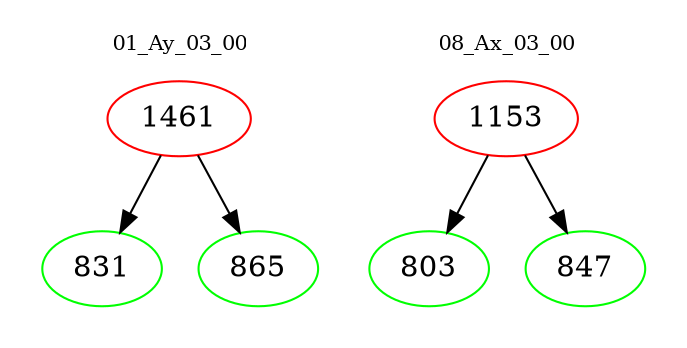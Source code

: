digraph{
subgraph cluster_0 {
color = white
label = "01_Ay_03_00";
fontsize=10;
T0_1461 [label="1461", color="red"]
T0_1461 -> T0_831 [color="black"]
T0_831 [label="831", color="green"]
T0_1461 -> T0_865 [color="black"]
T0_865 [label="865", color="green"]
}
subgraph cluster_1 {
color = white
label = "08_Ax_03_00";
fontsize=10;
T1_1153 [label="1153", color="red"]
T1_1153 -> T1_803 [color="black"]
T1_803 [label="803", color="green"]
T1_1153 -> T1_847 [color="black"]
T1_847 [label="847", color="green"]
}
}
